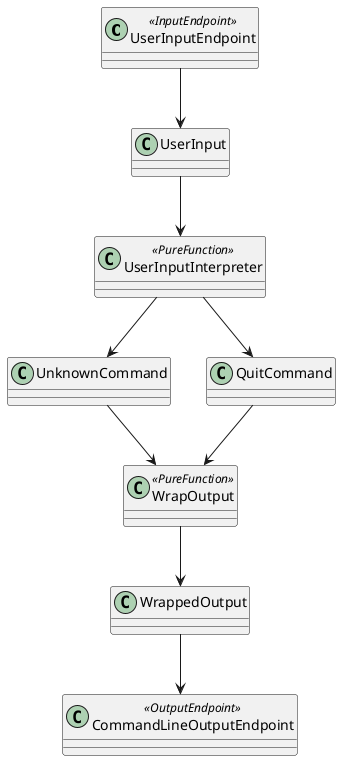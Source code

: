 @startuml
class UserInputEndpoint <<InputEndpoint>>
class UserInputInterpreter <<PureFunction>>
class WrapOutput <<PureFunction>>
class CommandLineOutputEndpoint <<OutputEndpoint>>

UserInputEndpoint --> UserInput
UserInput --> UserInputInterpreter
UserInputInterpreter --> UnknownCommand
UnknownCommand --> WrapOutput
UserInputInterpreter --> QuitCommand
QuitCommand --> WrapOutput
WrapOutput --> WrappedOutput
WrappedOutput --> CommandLineOutputEndpoint
@enduml